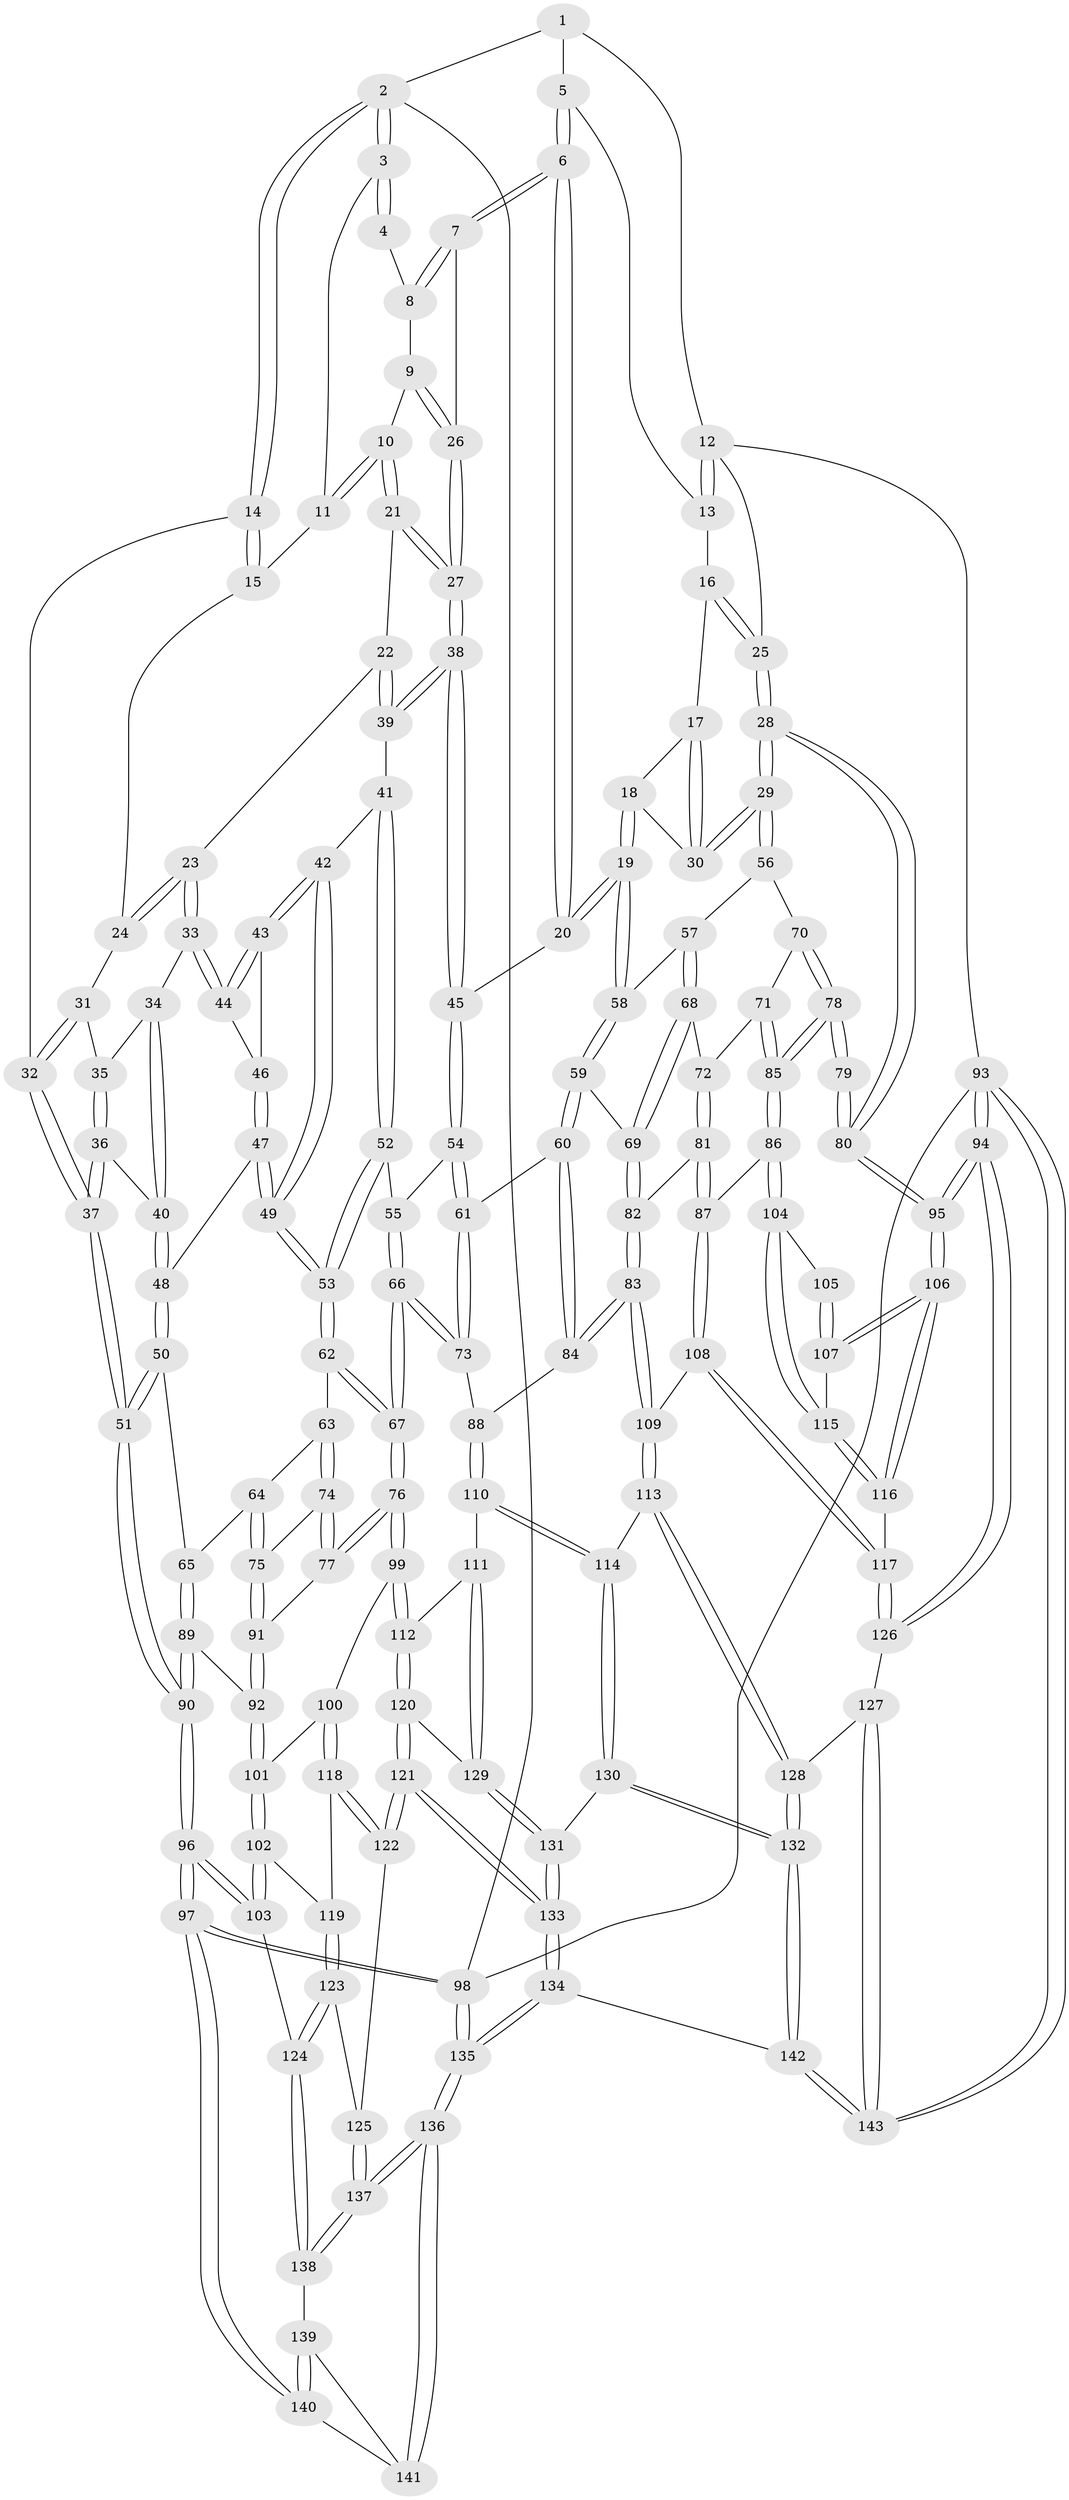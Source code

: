 // Generated by graph-tools (version 1.1) at 2025/51/03/09/25 03:51:11]
// undirected, 143 vertices, 354 edges
graph export_dot {
graph [start="1"]
  node [color=gray90,style=filled];
  1 [pos="+0.8900620046368769+0"];
  2 [pos="+0+0"];
  3 [pos="+0.23779611996726163+0"];
  4 [pos="+0.48083644569697565+0"];
  5 [pos="+0.8357746003221888+0.011930055959886901"];
  6 [pos="+0.6518615089989033+0.21425496746573217"];
  7 [pos="+0.595104854451209+0.16487993251097116"];
  8 [pos="+0.5085882435808889+0"];
  9 [pos="+0.40242730942906807+0.17175555202786633"];
  10 [pos="+0.37699151402217945+0.16679988463107415"];
  11 [pos="+0.22601916330604235+0"];
  12 [pos="+1+0.2613463353470406"];
  13 [pos="+0.8811777057791012+0.09080319281336423"];
  14 [pos="+0+0.2696363514390772"];
  15 [pos="+0.18527784712951614+0.04138129217292603"];
  16 [pos="+0.8865409398828284+0.16916782698985652"];
  17 [pos="+0.8820223955370063+0.18438644095782317"];
  18 [pos="+0.7825052678010849+0.30259442502760664"];
  19 [pos="+0.7125739229045542+0.32476400554295926"];
  20 [pos="+0.6538333479071496+0.22256030941141802"];
  21 [pos="+0.34811728369809275+0.20004988938429458"];
  22 [pos="+0.2833260833577755+0.23426979942207835"];
  23 [pos="+0.2016005417648345+0.1952042114166789"];
  24 [pos="+0.18673682098382063+0.14492133916592392"];
  25 [pos="+1+0.2991891175764144"];
  26 [pos="+0.4448952553316293+0.20220246566102845"];
  27 [pos="+0.41094770426548666+0.3050029708932695"];
  28 [pos="+1+0.36108506573333016"];
  29 [pos="+1+0.3619031782341596"];
  30 [pos="+0.9957538658759537+0.31536614073436325"];
  31 [pos="+0.024796746725286183+0.2306413695262737"];
  32 [pos="+0+0.28695013894404436"];
  33 [pos="+0.19167652229087165+0.21993203899626187"];
  34 [pos="+0.1517532320025882+0.2502664234608478"];
  35 [pos="+0.10667026298609246+0.2634611206050574"];
  36 [pos="+0.06359544311171658+0.32605775019840605"];
  37 [pos="+0+0.3242609288999145"];
  38 [pos="+0.4082182261142805+0.32703398301065706"];
  39 [pos="+0.33771261042513484+0.331987409459163"];
  40 [pos="+0.11177441952863842+0.344890988322386"];
  41 [pos="+0.33521182869692684+0.3344527024229373"];
  42 [pos="+0.27516387423458466+0.3583207595869959"];
  43 [pos="+0.26093459636197774+0.3459066350043865"];
  44 [pos="+0.19235989693994432+0.2259824745970906"];
  45 [pos="+0.43084783511968344+0.34307967453605376"];
  46 [pos="+0.18754136702990776+0.31789413929375904"];
  47 [pos="+0.15759397721939902+0.3791198659663661"];
  48 [pos="+0.14429862759147366+0.3807821603335883"];
  49 [pos="+0.2286228286319706+0.4134261336837284"];
  50 [pos="+0.07038040144970374+0.4815555126678351"];
  51 [pos="+0+0.4365510826573388"];
  52 [pos="+0.3321881007961775+0.46325197228053544"];
  53 [pos="+0.24393278943784713+0.47991245542798744"];
  54 [pos="+0.4721614675970054+0.43957697946336644"];
  55 [pos="+0.36016298367321664+0.47654491335247556"];
  56 [pos="+0.9101905763526458+0.45903432774179115"];
  57 [pos="+0.9012761583122374+0.4583064895554333"];
  58 [pos="+0.7115429743925308+0.33646162802562984"];
  59 [pos="+0.6711887283286225+0.42717764267305997"];
  60 [pos="+0.5629276994948814+0.4704577082513705"];
  61 [pos="+0.49683467024843575+0.4576684465095451"];
  62 [pos="+0.2382819462070011+0.49147816456582755"];
  63 [pos="+0.21571593447217707+0.5052600583697952"];
  64 [pos="+0.18739631807828516+0.5105047858786063"];
  65 [pos="+0.1061998217539275+0.5133902905204982"];
  66 [pos="+0.36045272958979613+0.6374733978948585"];
  67 [pos="+0.3542344583554006+0.6409328268617509"];
  68 [pos="+0.823451473016854+0.5353726458126473"];
  69 [pos="+0.683111143043832+0.45097761145886656"];
  70 [pos="+0.9115629047189594+0.5515603511656384"];
  71 [pos="+0.8760131435276488+0.5654498434032679"];
  72 [pos="+0.824072891487832+0.5375134881313373"];
  73 [pos="+0.39003332252922784+0.6324826035650711"];
  74 [pos="+0.2187339418946978+0.5840873924450277"];
  75 [pos="+0.1795136951822081+0.5917276642559992"];
  76 [pos="+0.31857931399982276+0.6841476579275859"];
  77 [pos="+0.24368441812594668+0.6390518931116023"];
  78 [pos="+0.958371592034786+0.5903213734443427"];
  79 [pos="+1+0.5879279546391638"];
  80 [pos="+1+0.5506855440923356"];
  81 [pos="+0.7883693252105048+0.6595538763808089"];
  82 [pos="+0.6837059185820958+0.4555353081156425"];
  83 [pos="+0.6575714807429067+0.6958788898878238"];
  84 [pos="+0.5467734342191934+0.6468025287732384"];
  85 [pos="+0.8702658743713866+0.6595354235121603"];
  86 [pos="+0.8435191675861963+0.6999003190544651"];
  87 [pos="+0.7899967009697453+0.6839314237888757"];
  88 [pos="+0.5009079348516107+0.66397284772921"];
  89 [pos="+0.10874128336988388+0.5864542002268315"];
  90 [pos="+0+0.6107889620861978"];
  91 [pos="+0.14176243803179453+0.6311652759078384"];
  92 [pos="+0.11826045806758624+0.6358189882615173"];
  93 [pos="+1+1"];
  94 [pos="+1+1"];
  95 [pos="+1+0.9714441969205952"];
  96 [pos="+0+0.7636127204842849"];
  97 [pos="+0+1"];
  98 [pos="+0+1"];
  99 [pos="+0.31578182618778233+0.6949510340213563"];
  100 [pos="+0.3043221691229838+0.7051208845407619"];
  101 [pos="+0.09266850906509023+0.6877580744092573"];
  102 [pos="+0.06633667457000972+0.7180056995856066"];
  103 [pos="+0.038148301987722955+0.7430672588551941"];
  104 [pos="+0.873727826253655+0.7319605793221471"];
  105 [pos="+1+0.6075202777062582"];
  106 [pos="+1+0.9104345346762714"];
  107 [pos="+0.941190263940842+0.7656078595734144"];
  108 [pos="+0.6820554880767097+0.7201305123288918"];
  109 [pos="+0.6799428720352932+0.7205373843120074"];
  110 [pos="+0.4914056048075366+0.7688532572820256"];
  111 [pos="+0.42234072021623104+0.7977510559617984"];
  112 [pos="+0.3653790479169675+0.7583464166538182"];
  113 [pos="+0.6594289168762728+0.7749361466947133"];
  114 [pos="+0.5526131346089957+0.8201137693493901"];
  115 [pos="+0.8797553991352873+0.7428261802714546"];
  116 [pos="+0.8391753141508324+0.868494977889311"];
  117 [pos="+0.8346782366338794+0.8736823768021839"];
  118 [pos="+0.276070242170129+0.7435622229062921"];
  119 [pos="+0.2665047318035643+0.7481444088990985"];
  120 [pos="+0.3431713354601853+0.8439114249397198"];
  121 [pos="+0.3229319967702012+0.868578229064458"];
  122 [pos="+0.282350146026575+0.8463102045197979"];
  123 [pos="+0.15860777170568094+0.8259466634119956"];
  124 [pos="+0.14290529829918847+0.8332245998973544"];
  125 [pos="+0.27412641501577084+0.8523713753113012"];
  126 [pos="+0.8285491363121278+0.8845142510288413"];
  127 [pos="+0.7864292242104859+0.9152544614146141"];
  128 [pos="+0.6753523381630127+0.8252295885620755"];
  129 [pos="+0.42428015820774806+0.8512069625417553"];
  130 [pos="+0.5266433032993302+0.895404271114732"];
  131 [pos="+0.43323611873028095+0.8882064690299586"];
  132 [pos="+0.5976015222698391+1"];
  133 [pos="+0.3654296614697642+0.9614713412527822"];
  134 [pos="+0.28729068602657776+1"];
  135 [pos="+0.27370905198646484+1"];
  136 [pos="+0.24932194929235693+1"];
  137 [pos="+0.2101568079691102+0.9479263577396335"];
  138 [pos="+0.14504735528947155+0.8470259077094683"];
  139 [pos="+0.09678181902082049+0.902074761050306"];
  140 [pos="+0.029470920307322183+0.9300603717683598"];
  141 [pos="+0.10947552713602185+0.953967206101518"];
  142 [pos="+0.6346208927076862+1"];
  143 [pos="+0.6807651411077494+1"];
  1 -- 2;
  1 -- 5;
  1 -- 12;
  2 -- 3;
  2 -- 3;
  2 -- 14;
  2 -- 14;
  2 -- 98;
  3 -- 4;
  3 -- 4;
  3 -- 11;
  4 -- 8;
  5 -- 6;
  5 -- 6;
  5 -- 13;
  6 -- 7;
  6 -- 7;
  6 -- 20;
  6 -- 20;
  7 -- 8;
  7 -- 8;
  7 -- 26;
  8 -- 9;
  9 -- 10;
  9 -- 26;
  9 -- 26;
  10 -- 11;
  10 -- 11;
  10 -- 21;
  10 -- 21;
  11 -- 15;
  12 -- 13;
  12 -- 13;
  12 -- 25;
  12 -- 93;
  13 -- 16;
  14 -- 15;
  14 -- 15;
  14 -- 32;
  15 -- 24;
  16 -- 17;
  16 -- 25;
  16 -- 25;
  17 -- 18;
  17 -- 30;
  17 -- 30;
  18 -- 19;
  18 -- 19;
  18 -- 30;
  19 -- 20;
  19 -- 20;
  19 -- 58;
  19 -- 58;
  20 -- 45;
  21 -- 22;
  21 -- 27;
  21 -- 27;
  22 -- 23;
  22 -- 39;
  22 -- 39;
  23 -- 24;
  23 -- 24;
  23 -- 33;
  23 -- 33;
  24 -- 31;
  25 -- 28;
  25 -- 28;
  26 -- 27;
  26 -- 27;
  27 -- 38;
  27 -- 38;
  28 -- 29;
  28 -- 29;
  28 -- 80;
  28 -- 80;
  29 -- 30;
  29 -- 30;
  29 -- 56;
  29 -- 56;
  31 -- 32;
  31 -- 32;
  31 -- 35;
  32 -- 37;
  32 -- 37;
  33 -- 34;
  33 -- 44;
  33 -- 44;
  34 -- 35;
  34 -- 40;
  34 -- 40;
  35 -- 36;
  35 -- 36;
  36 -- 37;
  36 -- 37;
  36 -- 40;
  37 -- 51;
  37 -- 51;
  38 -- 39;
  38 -- 39;
  38 -- 45;
  38 -- 45;
  39 -- 41;
  40 -- 48;
  40 -- 48;
  41 -- 42;
  41 -- 52;
  41 -- 52;
  42 -- 43;
  42 -- 43;
  42 -- 49;
  42 -- 49;
  43 -- 44;
  43 -- 44;
  43 -- 46;
  44 -- 46;
  45 -- 54;
  45 -- 54;
  46 -- 47;
  46 -- 47;
  47 -- 48;
  47 -- 49;
  47 -- 49;
  48 -- 50;
  48 -- 50;
  49 -- 53;
  49 -- 53;
  50 -- 51;
  50 -- 51;
  50 -- 65;
  51 -- 90;
  51 -- 90;
  52 -- 53;
  52 -- 53;
  52 -- 55;
  53 -- 62;
  53 -- 62;
  54 -- 55;
  54 -- 61;
  54 -- 61;
  55 -- 66;
  55 -- 66;
  56 -- 57;
  56 -- 70;
  57 -- 58;
  57 -- 68;
  57 -- 68;
  58 -- 59;
  58 -- 59;
  59 -- 60;
  59 -- 60;
  59 -- 69;
  60 -- 61;
  60 -- 84;
  60 -- 84;
  61 -- 73;
  61 -- 73;
  62 -- 63;
  62 -- 67;
  62 -- 67;
  63 -- 64;
  63 -- 74;
  63 -- 74;
  64 -- 65;
  64 -- 75;
  64 -- 75;
  65 -- 89;
  65 -- 89;
  66 -- 67;
  66 -- 67;
  66 -- 73;
  66 -- 73;
  67 -- 76;
  67 -- 76;
  68 -- 69;
  68 -- 69;
  68 -- 72;
  69 -- 82;
  69 -- 82;
  70 -- 71;
  70 -- 78;
  70 -- 78;
  71 -- 72;
  71 -- 85;
  71 -- 85;
  72 -- 81;
  72 -- 81;
  73 -- 88;
  74 -- 75;
  74 -- 77;
  74 -- 77;
  75 -- 91;
  75 -- 91;
  76 -- 77;
  76 -- 77;
  76 -- 99;
  76 -- 99;
  77 -- 91;
  78 -- 79;
  78 -- 79;
  78 -- 85;
  78 -- 85;
  79 -- 80;
  79 -- 80;
  80 -- 95;
  80 -- 95;
  81 -- 82;
  81 -- 87;
  81 -- 87;
  82 -- 83;
  82 -- 83;
  83 -- 84;
  83 -- 84;
  83 -- 109;
  83 -- 109;
  84 -- 88;
  85 -- 86;
  85 -- 86;
  86 -- 87;
  86 -- 104;
  86 -- 104;
  87 -- 108;
  87 -- 108;
  88 -- 110;
  88 -- 110;
  89 -- 90;
  89 -- 90;
  89 -- 92;
  90 -- 96;
  90 -- 96;
  91 -- 92;
  91 -- 92;
  92 -- 101;
  92 -- 101;
  93 -- 94;
  93 -- 94;
  93 -- 143;
  93 -- 143;
  93 -- 98;
  94 -- 95;
  94 -- 95;
  94 -- 126;
  94 -- 126;
  95 -- 106;
  95 -- 106;
  96 -- 97;
  96 -- 97;
  96 -- 103;
  96 -- 103;
  97 -- 98;
  97 -- 98;
  97 -- 140;
  97 -- 140;
  98 -- 135;
  98 -- 135;
  99 -- 100;
  99 -- 112;
  99 -- 112;
  100 -- 101;
  100 -- 118;
  100 -- 118;
  101 -- 102;
  101 -- 102;
  102 -- 103;
  102 -- 103;
  102 -- 119;
  103 -- 124;
  104 -- 105;
  104 -- 115;
  104 -- 115;
  105 -- 107;
  105 -- 107;
  106 -- 107;
  106 -- 107;
  106 -- 116;
  106 -- 116;
  107 -- 115;
  108 -- 109;
  108 -- 117;
  108 -- 117;
  109 -- 113;
  109 -- 113;
  110 -- 111;
  110 -- 114;
  110 -- 114;
  111 -- 112;
  111 -- 129;
  111 -- 129;
  112 -- 120;
  112 -- 120;
  113 -- 114;
  113 -- 128;
  113 -- 128;
  114 -- 130;
  114 -- 130;
  115 -- 116;
  115 -- 116;
  116 -- 117;
  117 -- 126;
  117 -- 126;
  118 -- 119;
  118 -- 122;
  118 -- 122;
  119 -- 123;
  119 -- 123;
  120 -- 121;
  120 -- 121;
  120 -- 129;
  121 -- 122;
  121 -- 122;
  121 -- 133;
  121 -- 133;
  122 -- 125;
  123 -- 124;
  123 -- 124;
  123 -- 125;
  124 -- 138;
  124 -- 138;
  125 -- 137;
  125 -- 137;
  126 -- 127;
  127 -- 128;
  127 -- 143;
  127 -- 143;
  128 -- 132;
  128 -- 132;
  129 -- 131;
  129 -- 131;
  130 -- 131;
  130 -- 132;
  130 -- 132;
  131 -- 133;
  131 -- 133;
  132 -- 142;
  132 -- 142;
  133 -- 134;
  133 -- 134;
  134 -- 135;
  134 -- 135;
  134 -- 142;
  135 -- 136;
  135 -- 136;
  136 -- 137;
  136 -- 137;
  136 -- 141;
  136 -- 141;
  137 -- 138;
  137 -- 138;
  138 -- 139;
  139 -- 140;
  139 -- 140;
  139 -- 141;
  140 -- 141;
  142 -- 143;
  142 -- 143;
}
